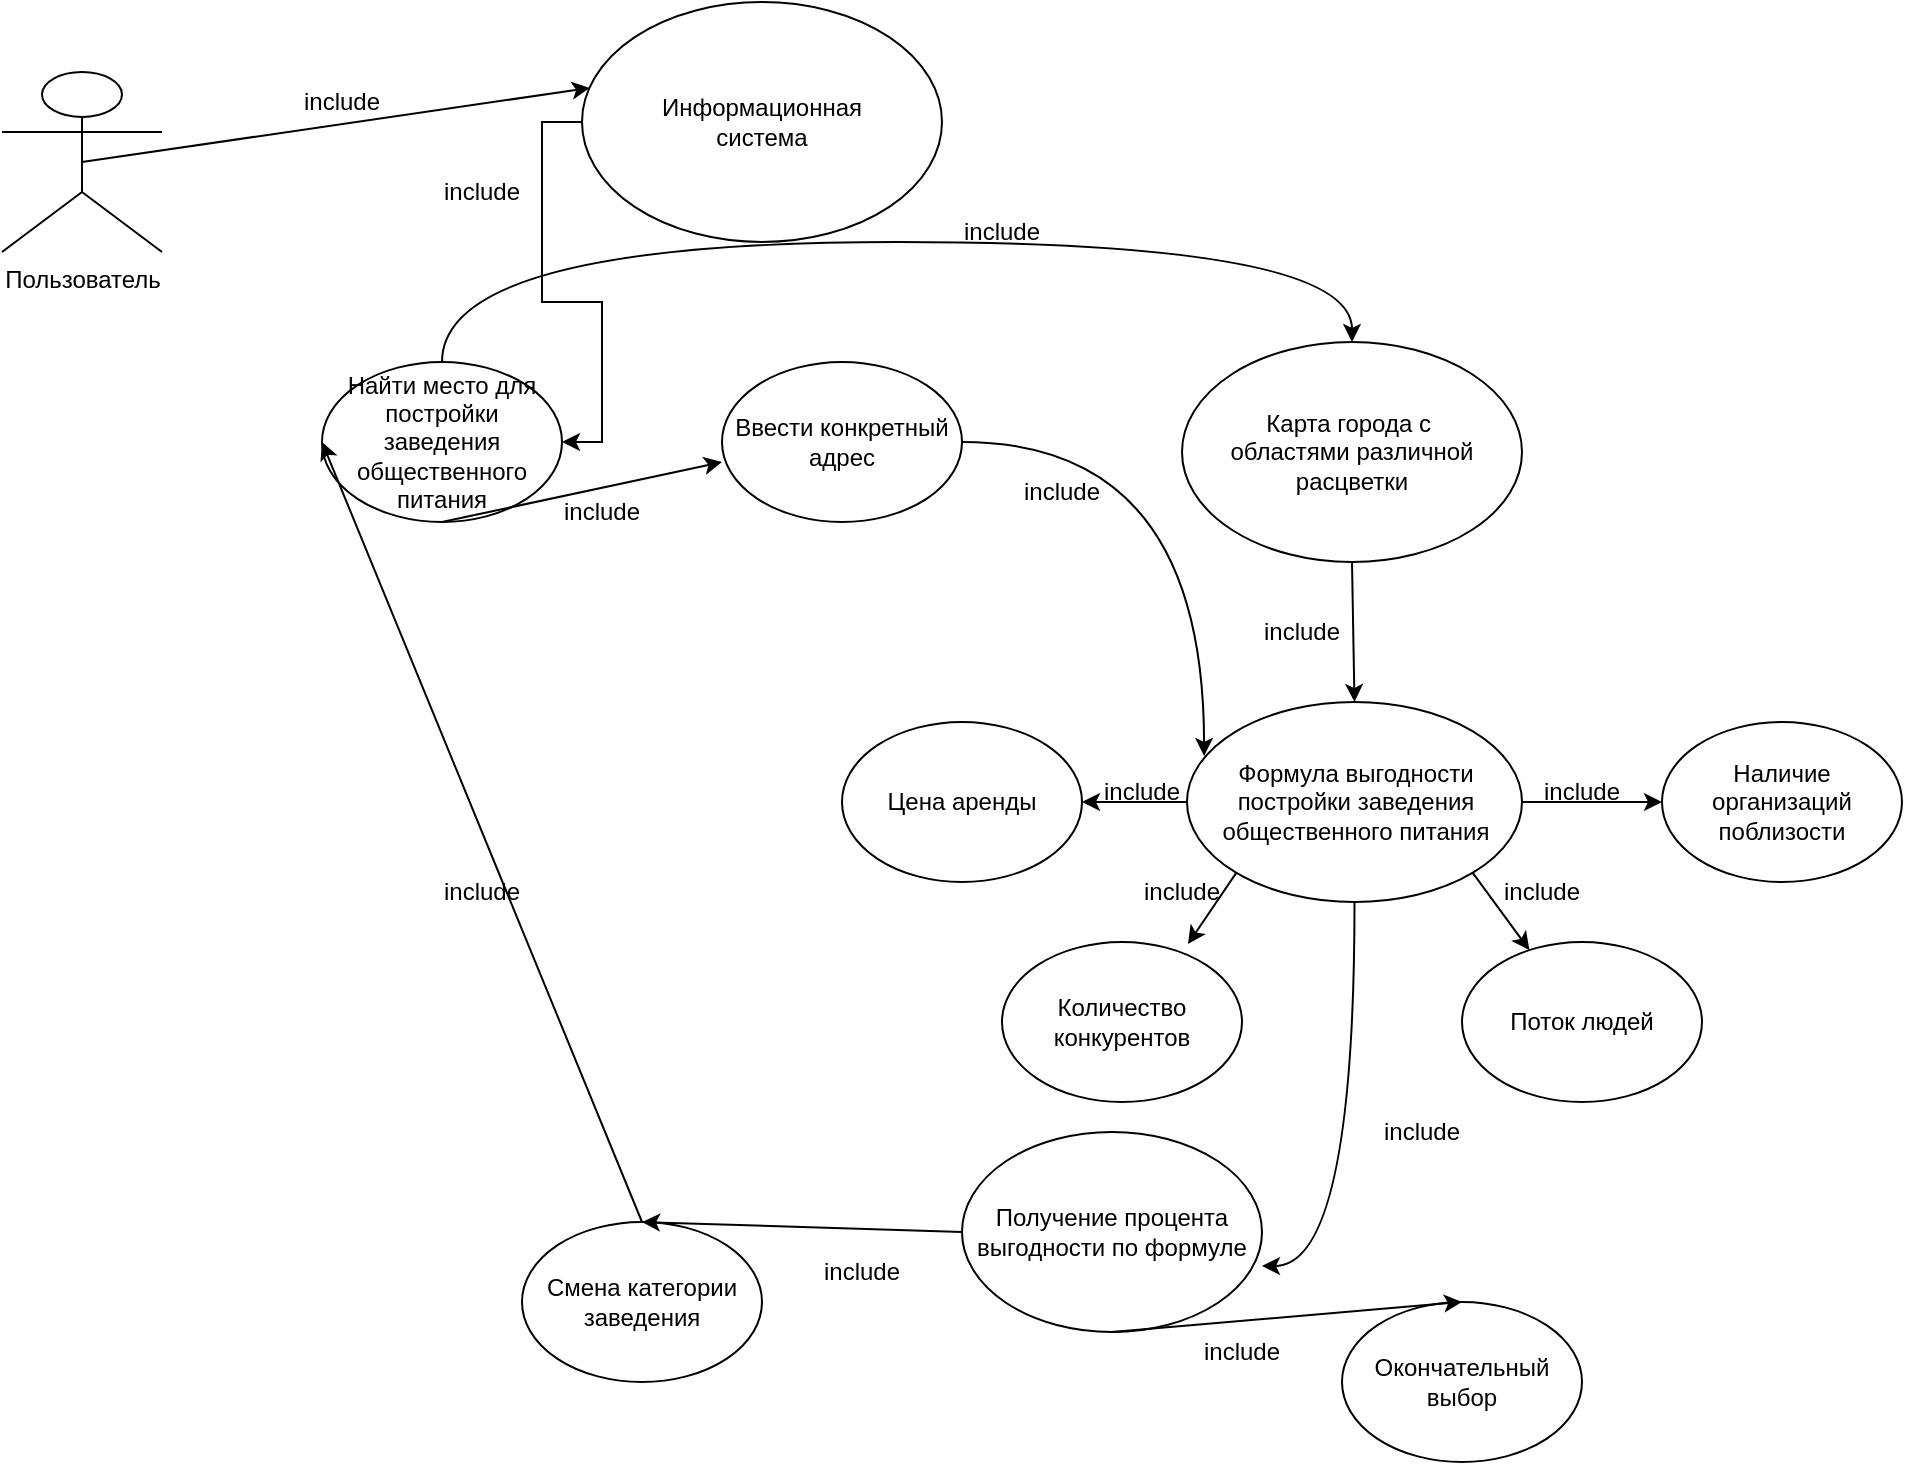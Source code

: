 <mxfile version="20.7.4" type="github">
  <diagram id="evIK6hi9-H3vUto9CSPa" name="Страница 1">
    <mxGraphModel dx="1434" dy="796" grid="1" gridSize="10" guides="1" tooltips="1" connect="1" arrows="1" fold="1" page="1" pageScale="1" pageWidth="2339" pageHeight="3300" math="0" shadow="0">
      <root>
        <mxCell id="0" />
        <mxCell id="1" parent="0" />
        <mxCell id="R_8RCk8jp2wtUIdCuoWz-1" value="Пользователь" style="shape=umlActor;verticalLabelPosition=bottom;verticalAlign=top;html=1;outlineConnect=0;" parent="1" vertex="1">
          <mxGeometry x="370" y="135" width="80" height="90" as="geometry" />
        </mxCell>
        <mxCell id="o1isj-nAHH9bJfHxb-3l-3" style="edgeStyle=orthogonalEdgeStyle;rounded=0;orthogonalLoop=1;jettySize=auto;html=1;entryX=1;entryY=0.5;entryDx=0;entryDy=0;" edge="1" parent="1" source="R_8RCk8jp2wtUIdCuoWz-2" target="R_8RCk8jp2wtUIdCuoWz-25">
          <mxGeometry relative="1" as="geometry" />
        </mxCell>
        <mxCell id="R_8RCk8jp2wtUIdCuoWz-2" value="Информационная&lt;br&gt;система" style="ellipse;whiteSpace=wrap;html=1;" parent="1" vertex="1">
          <mxGeometry x="660" y="100" width="180" height="120" as="geometry" />
        </mxCell>
        <mxCell id="R_8RCk8jp2wtUIdCuoWz-4" value="Карта города с&amp;nbsp;&lt;br&gt;областями различной расцветки" style="ellipse;whiteSpace=wrap;html=1;" parent="1" vertex="1">
          <mxGeometry x="960" y="270" width="170" height="110" as="geometry" />
        </mxCell>
        <mxCell id="o1isj-nAHH9bJfHxb-3l-7" style="edgeStyle=orthogonalEdgeStyle;curved=1;rounded=0;orthogonalLoop=1;jettySize=auto;html=1;entryX=1;entryY=0.67;entryDx=0;entryDy=0;entryPerimeter=0;" edge="1" parent="1" source="R_8RCk8jp2wtUIdCuoWz-5" target="R_8RCk8jp2wtUIdCuoWz-31">
          <mxGeometry relative="1" as="geometry" />
        </mxCell>
        <mxCell id="R_8RCk8jp2wtUIdCuoWz-5" value="Формула выгодности&lt;br&gt;постройки заведения&lt;br&gt;общественного питания" style="ellipse;whiteSpace=wrap;html=1;" parent="1" vertex="1">
          <mxGeometry x="962.5" y="450" width="167.5" height="100" as="geometry" />
        </mxCell>
        <mxCell id="R_8RCk8jp2wtUIdCuoWz-6" value="" style="endArrow=classic;html=1;rounded=0;exitX=0.5;exitY=1;exitDx=0;exitDy=0;entryX=0.5;entryY=0;entryDx=0;entryDy=0;" parent="1" source="R_8RCk8jp2wtUIdCuoWz-4" target="R_8RCk8jp2wtUIdCuoWz-5" edge="1">
          <mxGeometry width="50" height="50" relative="1" as="geometry">
            <mxPoint x="910" y="440" as="sourcePoint" />
            <mxPoint x="960" y="390" as="targetPoint" />
          </mxGeometry>
        </mxCell>
        <mxCell id="R_8RCk8jp2wtUIdCuoWz-7" value="Наличие организаций поблизости" style="ellipse;whiteSpace=wrap;html=1;" parent="1" vertex="1">
          <mxGeometry x="1200" y="460" width="120" height="80" as="geometry" />
        </mxCell>
        <mxCell id="R_8RCk8jp2wtUIdCuoWz-8" value="Количество конкурентов" style="ellipse;whiteSpace=wrap;html=1;" parent="1" vertex="1">
          <mxGeometry x="870" y="570" width="120" height="80" as="geometry" />
        </mxCell>
        <mxCell id="R_8RCk8jp2wtUIdCuoWz-9" value="Поток людей" style="ellipse;whiteSpace=wrap;html=1;" parent="1" vertex="1">
          <mxGeometry x="1100" y="570" width="120" height="80" as="geometry" />
        </mxCell>
        <mxCell id="R_8RCk8jp2wtUIdCuoWz-10" value="Цена аренды" style="ellipse;whiteSpace=wrap;html=1;" parent="1" vertex="1">
          <mxGeometry x="790" y="460" width="120" height="80" as="geometry" />
        </mxCell>
        <mxCell id="R_8RCk8jp2wtUIdCuoWz-12" value="" style="endArrow=classic;html=1;rounded=0;exitX=0;exitY=0.5;exitDx=0;exitDy=0;entryX=1;entryY=0.5;entryDx=0;entryDy=0;" parent="1" source="R_8RCk8jp2wtUIdCuoWz-5" target="R_8RCk8jp2wtUIdCuoWz-10" edge="1">
          <mxGeometry width="50" height="50" relative="1" as="geometry">
            <mxPoint x="820" y="370" as="sourcePoint" />
            <mxPoint x="870" y="320" as="targetPoint" />
          </mxGeometry>
        </mxCell>
        <mxCell id="R_8RCk8jp2wtUIdCuoWz-13" value="" style="endArrow=classic;html=1;rounded=0;exitX=0;exitY=1;exitDx=0;exitDy=0;entryX=0.775;entryY=0.013;entryDx=0;entryDy=0;entryPerimeter=0;" parent="1" source="R_8RCk8jp2wtUIdCuoWz-5" target="R_8RCk8jp2wtUIdCuoWz-8" edge="1">
          <mxGeometry width="50" height="50" relative="1" as="geometry">
            <mxPoint x="830" y="380" as="sourcePoint" />
            <mxPoint x="880" y="330" as="targetPoint" />
          </mxGeometry>
        </mxCell>
        <mxCell id="R_8RCk8jp2wtUIdCuoWz-14" value="" style="endArrow=classic;html=1;rounded=0;exitX=1;exitY=1;exitDx=0;exitDy=0;" parent="1" source="R_8RCk8jp2wtUIdCuoWz-5" target="R_8RCk8jp2wtUIdCuoWz-9" edge="1">
          <mxGeometry width="50" height="50" relative="1" as="geometry">
            <mxPoint x="840" y="390" as="sourcePoint" />
            <mxPoint x="890" y="340" as="targetPoint" />
          </mxGeometry>
        </mxCell>
        <mxCell id="R_8RCk8jp2wtUIdCuoWz-15" value="" style="endArrow=classic;html=1;rounded=0;exitX=1;exitY=0.5;exitDx=0;exitDy=0;entryX=0;entryY=0.5;entryDx=0;entryDy=0;" parent="1" source="R_8RCk8jp2wtUIdCuoWz-5" target="R_8RCk8jp2wtUIdCuoWz-7" edge="1">
          <mxGeometry width="50" height="50" relative="1" as="geometry">
            <mxPoint x="850" y="400" as="sourcePoint" />
            <mxPoint x="900" y="350" as="targetPoint" />
          </mxGeometry>
        </mxCell>
        <mxCell id="R_8RCk8jp2wtUIdCuoWz-19" value="include" style="text;html=1;strokeColor=none;fillColor=none;align=center;verticalAlign=middle;whiteSpace=wrap;rounded=0;" parent="1" vertex="1">
          <mxGeometry x="840" y="200" width="60" height="30" as="geometry" />
        </mxCell>
        <mxCell id="R_8RCk8jp2wtUIdCuoWz-20" value="include" style="text;html=1;strokeColor=none;fillColor=none;align=center;verticalAlign=middle;whiteSpace=wrap;rounded=0;" parent="1" vertex="1">
          <mxGeometry x="990" y="400" width="60" height="30" as="geometry" />
        </mxCell>
        <mxCell id="R_8RCk8jp2wtUIdCuoWz-21" value="include" style="text;html=1;strokeColor=none;fillColor=none;align=center;verticalAlign=middle;whiteSpace=wrap;rounded=0;" parent="1" vertex="1">
          <mxGeometry x="1130" y="480" width="60" height="30" as="geometry" />
        </mxCell>
        <mxCell id="R_8RCk8jp2wtUIdCuoWz-22" value="include" style="text;html=1;strokeColor=none;fillColor=none;align=center;verticalAlign=middle;whiteSpace=wrap;rounded=0;" parent="1" vertex="1">
          <mxGeometry x="910" y="480" width="60" height="30" as="geometry" />
        </mxCell>
        <mxCell id="R_8RCk8jp2wtUIdCuoWz-23" value="include" style="text;html=1;strokeColor=none;fillColor=none;align=center;verticalAlign=middle;whiteSpace=wrap;rounded=0;" parent="1" vertex="1">
          <mxGeometry x="930" y="530" width="60" height="30" as="geometry" />
        </mxCell>
        <mxCell id="R_8RCk8jp2wtUIdCuoWz-24" value="include" style="text;html=1;strokeColor=none;fillColor=none;align=center;verticalAlign=middle;whiteSpace=wrap;rounded=0;" parent="1" vertex="1">
          <mxGeometry x="1110" y="530" width="60" height="30" as="geometry" />
        </mxCell>
        <mxCell id="o1isj-nAHH9bJfHxb-3l-5" style="edgeStyle=orthogonalEdgeStyle;rounded=0;orthogonalLoop=1;jettySize=auto;html=1;curved=1;" edge="1" parent="1" source="R_8RCk8jp2wtUIdCuoWz-25" target="R_8RCk8jp2wtUIdCuoWz-4">
          <mxGeometry relative="1" as="geometry">
            <Array as="points">
              <mxPoint x="1045" y="220" />
            </Array>
          </mxGeometry>
        </mxCell>
        <mxCell id="R_8RCk8jp2wtUIdCuoWz-25" value="Найти место для постройки заведения общественного питания" style="ellipse;whiteSpace=wrap;html=1;" parent="1" vertex="1">
          <mxGeometry x="530" y="280" width="120" height="80" as="geometry" />
        </mxCell>
        <mxCell id="R_8RCk8jp2wtUIdCuoWz-26" value="" style="endArrow=classic;html=1;rounded=0;entryX=0.022;entryY=0.358;entryDx=0;entryDy=0;exitX=0.5;exitY=0.5;exitDx=0;exitDy=0;exitPerimeter=0;entryPerimeter=0;" parent="1" source="R_8RCk8jp2wtUIdCuoWz-1" target="R_8RCk8jp2wtUIdCuoWz-2" edge="1">
          <mxGeometry width="50" height="50" relative="1" as="geometry">
            <mxPoint x="430" y="280" as="sourcePoint" />
            <mxPoint x="480" y="230" as="targetPoint" />
          </mxGeometry>
        </mxCell>
        <mxCell id="o1isj-nAHH9bJfHxb-3l-6" style="edgeStyle=orthogonalEdgeStyle;curved=1;rounded=0;orthogonalLoop=1;jettySize=auto;html=1;entryX=0.051;entryY=0.27;entryDx=0;entryDy=0;entryPerimeter=0;" edge="1" parent="1" source="R_8RCk8jp2wtUIdCuoWz-28" target="R_8RCk8jp2wtUIdCuoWz-5">
          <mxGeometry relative="1" as="geometry" />
        </mxCell>
        <mxCell id="R_8RCk8jp2wtUIdCuoWz-28" value="Ввести конкретный адрес" style="ellipse;whiteSpace=wrap;html=1;" parent="1" vertex="1">
          <mxGeometry x="730" y="280" width="120" height="80" as="geometry" />
        </mxCell>
        <mxCell id="R_8RCk8jp2wtUIdCuoWz-30" value="" style="endArrow=classic;html=1;rounded=0;exitX=0.5;exitY=1;exitDx=0;exitDy=0;entryX=0.5;entryY=0;entryDx=0;entryDy=0;" parent="1" source="R_8RCk8jp2wtUIdCuoWz-25" edge="1">
          <mxGeometry width="50" height="50" relative="1" as="geometry">
            <mxPoint x="600" y="400" as="sourcePoint" />
            <mxPoint x="730" y="330" as="targetPoint" />
          </mxGeometry>
        </mxCell>
        <mxCell id="R_8RCk8jp2wtUIdCuoWz-31" value="Получение процента выгодности по формуле" style="ellipse;whiteSpace=wrap;html=1;" parent="1" vertex="1">
          <mxGeometry x="850" y="665" width="150" height="100" as="geometry" />
        </mxCell>
        <mxCell id="R_8RCk8jp2wtUIdCuoWz-34" value="Смена категории заведения" style="ellipse;whiteSpace=wrap;html=1;" parent="1" vertex="1">
          <mxGeometry x="630" y="710" width="120" height="80" as="geometry" />
        </mxCell>
        <mxCell id="R_8RCk8jp2wtUIdCuoWz-35" value="" style="endArrow=classic;html=1;rounded=0;exitX=0;exitY=0.5;exitDx=0;exitDy=0;entryX=0.5;entryY=0;entryDx=0;entryDy=0;" parent="1" source="R_8RCk8jp2wtUIdCuoWz-31" target="R_8RCk8jp2wtUIdCuoWz-34" edge="1">
          <mxGeometry width="50" height="50" relative="1" as="geometry">
            <mxPoint x="630" y="700" as="sourcePoint" />
            <mxPoint x="680" y="650" as="targetPoint" />
          </mxGeometry>
        </mxCell>
        <mxCell id="R_8RCk8jp2wtUIdCuoWz-36" value="Окончательный выбор" style="ellipse;whiteSpace=wrap;html=1;" parent="1" vertex="1">
          <mxGeometry x="1040" y="750" width="120" height="80" as="geometry" />
        </mxCell>
        <mxCell id="R_8RCk8jp2wtUIdCuoWz-37" value="" style="endArrow=classic;html=1;rounded=0;exitX=0.5;exitY=1;exitDx=0;exitDy=0;entryX=0.5;entryY=0;entryDx=0;entryDy=0;" parent="1" source="R_8RCk8jp2wtUIdCuoWz-31" target="R_8RCk8jp2wtUIdCuoWz-36" edge="1">
          <mxGeometry width="50" height="50" relative="1" as="geometry">
            <mxPoint x="630" y="780" as="sourcePoint" />
            <mxPoint x="680" y="730" as="targetPoint" />
          </mxGeometry>
        </mxCell>
        <mxCell id="R_8RCk8jp2wtUIdCuoWz-38" value="" style="endArrow=classic;html=1;rounded=0;exitX=0.5;exitY=0;exitDx=0;exitDy=0;entryX=0;entryY=0.5;entryDx=0;entryDy=0;" parent="1" source="R_8RCk8jp2wtUIdCuoWz-34" target="R_8RCk8jp2wtUIdCuoWz-25" edge="1">
          <mxGeometry width="50" height="50" relative="1" as="geometry">
            <mxPoint x="930" y="590" as="sourcePoint" />
            <mxPoint x="980" y="540" as="targetPoint" />
          </mxGeometry>
        </mxCell>
        <mxCell id="R_8RCk8jp2wtUIdCuoWz-39" value="include" style="text;html=1;strokeColor=none;fillColor=none;align=center;verticalAlign=middle;whiteSpace=wrap;rounded=0;" parent="1" vertex="1">
          <mxGeometry x="510" y="135" width="60" height="30" as="geometry" />
        </mxCell>
        <mxCell id="R_8RCk8jp2wtUIdCuoWz-40" value="include" style="text;html=1;strokeColor=none;fillColor=none;align=center;verticalAlign=middle;whiteSpace=wrap;rounded=0;" parent="1" vertex="1">
          <mxGeometry x="640" y="340" width="60" height="30" as="geometry" />
        </mxCell>
        <mxCell id="R_8RCk8jp2wtUIdCuoWz-44" value="include" style="text;html=1;strokeColor=none;fillColor=none;align=center;verticalAlign=middle;whiteSpace=wrap;rounded=0;" parent="1" vertex="1">
          <mxGeometry x="770" y="720" width="60" height="30" as="geometry" />
        </mxCell>
        <mxCell id="R_8RCk8jp2wtUIdCuoWz-45" value="include" style="text;html=1;strokeColor=none;fillColor=none;align=center;verticalAlign=middle;whiteSpace=wrap;rounded=0;" parent="1" vertex="1">
          <mxGeometry x="1050" y="650" width="60" height="30" as="geometry" />
        </mxCell>
        <mxCell id="R_8RCk8jp2wtUIdCuoWz-46" value="include" style="text;html=1;strokeColor=none;fillColor=none;align=center;verticalAlign=middle;whiteSpace=wrap;rounded=0;" parent="1" vertex="1">
          <mxGeometry x="580" y="530" width="60" height="30" as="geometry" />
        </mxCell>
        <mxCell id="o1isj-nAHH9bJfHxb-3l-4" value="include" style="text;html=1;strokeColor=none;fillColor=none;align=center;verticalAlign=middle;whiteSpace=wrap;rounded=0;" vertex="1" parent="1">
          <mxGeometry x="580" y="180" width="60" height="30" as="geometry" />
        </mxCell>
        <mxCell id="o1isj-nAHH9bJfHxb-3l-8" value="include" style="text;html=1;strokeColor=none;fillColor=none;align=center;verticalAlign=middle;whiteSpace=wrap;rounded=0;" vertex="1" parent="1">
          <mxGeometry x="960" y="760" width="60" height="30" as="geometry" />
        </mxCell>
        <mxCell id="o1isj-nAHH9bJfHxb-3l-9" value="include" style="text;html=1;strokeColor=none;fillColor=none;align=center;verticalAlign=middle;whiteSpace=wrap;rounded=0;" vertex="1" parent="1">
          <mxGeometry x="870" y="330" width="60" height="30" as="geometry" />
        </mxCell>
      </root>
    </mxGraphModel>
  </diagram>
</mxfile>
